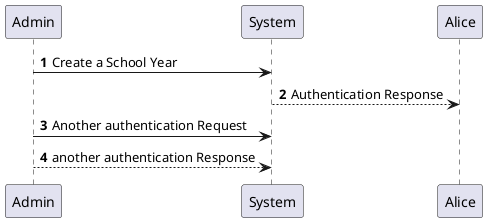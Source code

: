 @startuml
'https://plantuml.com/sequence-diagram

autonumber

Admin -> System: Create a School Year
System --> Alice: Authentication Response

Admin -> System: Another authentication Request
System <-- Admin: another authentication Response



@enduml